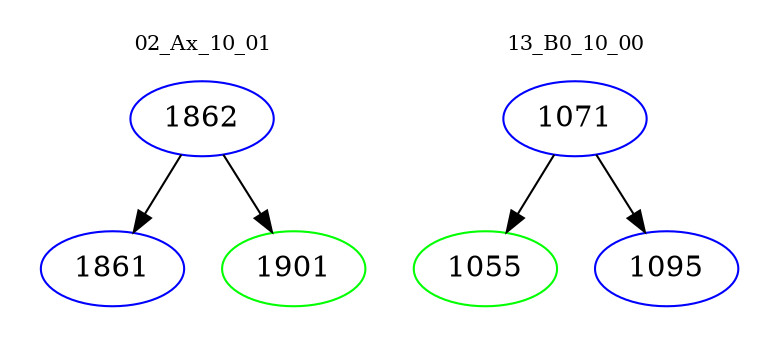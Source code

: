 digraph{
subgraph cluster_0 {
color = white
label = "02_Ax_10_01";
fontsize=10;
T0_1862 [label="1862", color="blue"]
T0_1862 -> T0_1861 [color="black"]
T0_1861 [label="1861", color="blue"]
T0_1862 -> T0_1901 [color="black"]
T0_1901 [label="1901", color="green"]
}
subgraph cluster_1 {
color = white
label = "13_B0_10_00";
fontsize=10;
T1_1071 [label="1071", color="blue"]
T1_1071 -> T1_1055 [color="black"]
T1_1055 [label="1055", color="green"]
T1_1071 -> T1_1095 [color="black"]
T1_1095 [label="1095", color="blue"]
}
}
